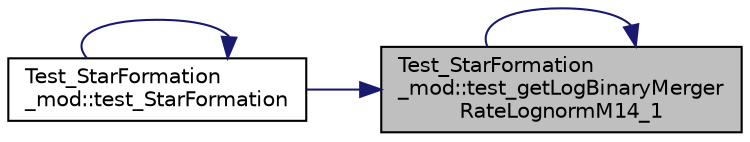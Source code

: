 digraph "Test_StarFormation_mod::test_getLogBinaryMergerRateLognormM14_1"
{
 // LATEX_PDF_SIZE
  edge [fontname="Helvetica",fontsize="10",labelfontname="Helvetica",labelfontsize="10"];
  node [fontname="Helvetica",fontsize="10",shape=record];
  rankdir="RL";
  Node1 [label="Test_StarFormation\l_mod::test_getLogBinaryMerger\lRateLognormM14_1",height=0.2,width=0.4,color="black", fillcolor="grey75", style="filled", fontcolor="black",tooltip=" "];
  Node1 -> Node1 [dir="back",color="midnightblue",fontsize="10",style="solid",fontname="Helvetica"];
  Node1 -> Node2 [dir="back",color="midnightblue",fontsize="10",style="solid",fontname="Helvetica"];
  Node2 [label="Test_StarFormation\l_mod::test_StarFormation",height=0.2,width=0.4,color="black", fillcolor="white", style="filled",URL="$namespaceTest__StarFormation__mod.html#a92e315ab298a8bb3d7a9eef1c715ef79",tooltip=" "];
  Node2 -> Node2 [dir="back",color="midnightblue",fontsize="10",style="solid",fontname="Helvetica"];
}
